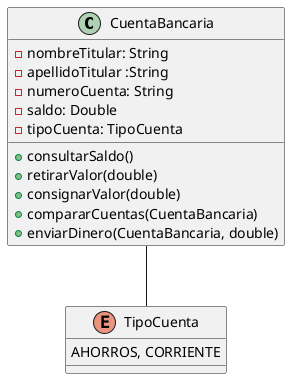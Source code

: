 @startuml
'https://plantuml.com/class-diagram

class CuentaBancaria{
    - nombreTitular: String
    - apellidoTitular :String
    - numeroCuenta: String
    - saldo: Double
    - tipoCuenta: TipoCuenta
    + consultarSaldo()
    + retirarValor(double)
    + consignarValor(double)
    + compararCuentas(CuentaBancaria)
    + enviarDinero(CuentaBancaria, double)
}
enum TipoCuenta {
AHORROS, CORRIENTE
}

CuentaBancaria -- TipoCuenta





@enduml